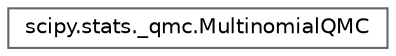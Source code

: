 digraph "Graphical Class Hierarchy"
{
 // LATEX_PDF_SIZE
  bgcolor="transparent";
  edge [fontname=Helvetica,fontsize=10,labelfontname=Helvetica,labelfontsize=10];
  node [fontname=Helvetica,fontsize=10,shape=box,height=0.2,width=0.4];
  rankdir="LR";
  Node0 [id="Node000000",label="scipy.stats._qmc.MultinomialQMC",height=0.2,width=0.4,color="grey40", fillcolor="white", style="filled",URL="$d0/dcb/classscipy_1_1stats_1_1__qmc_1_1MultinomialQMC.html",tooltip=" "];
}
